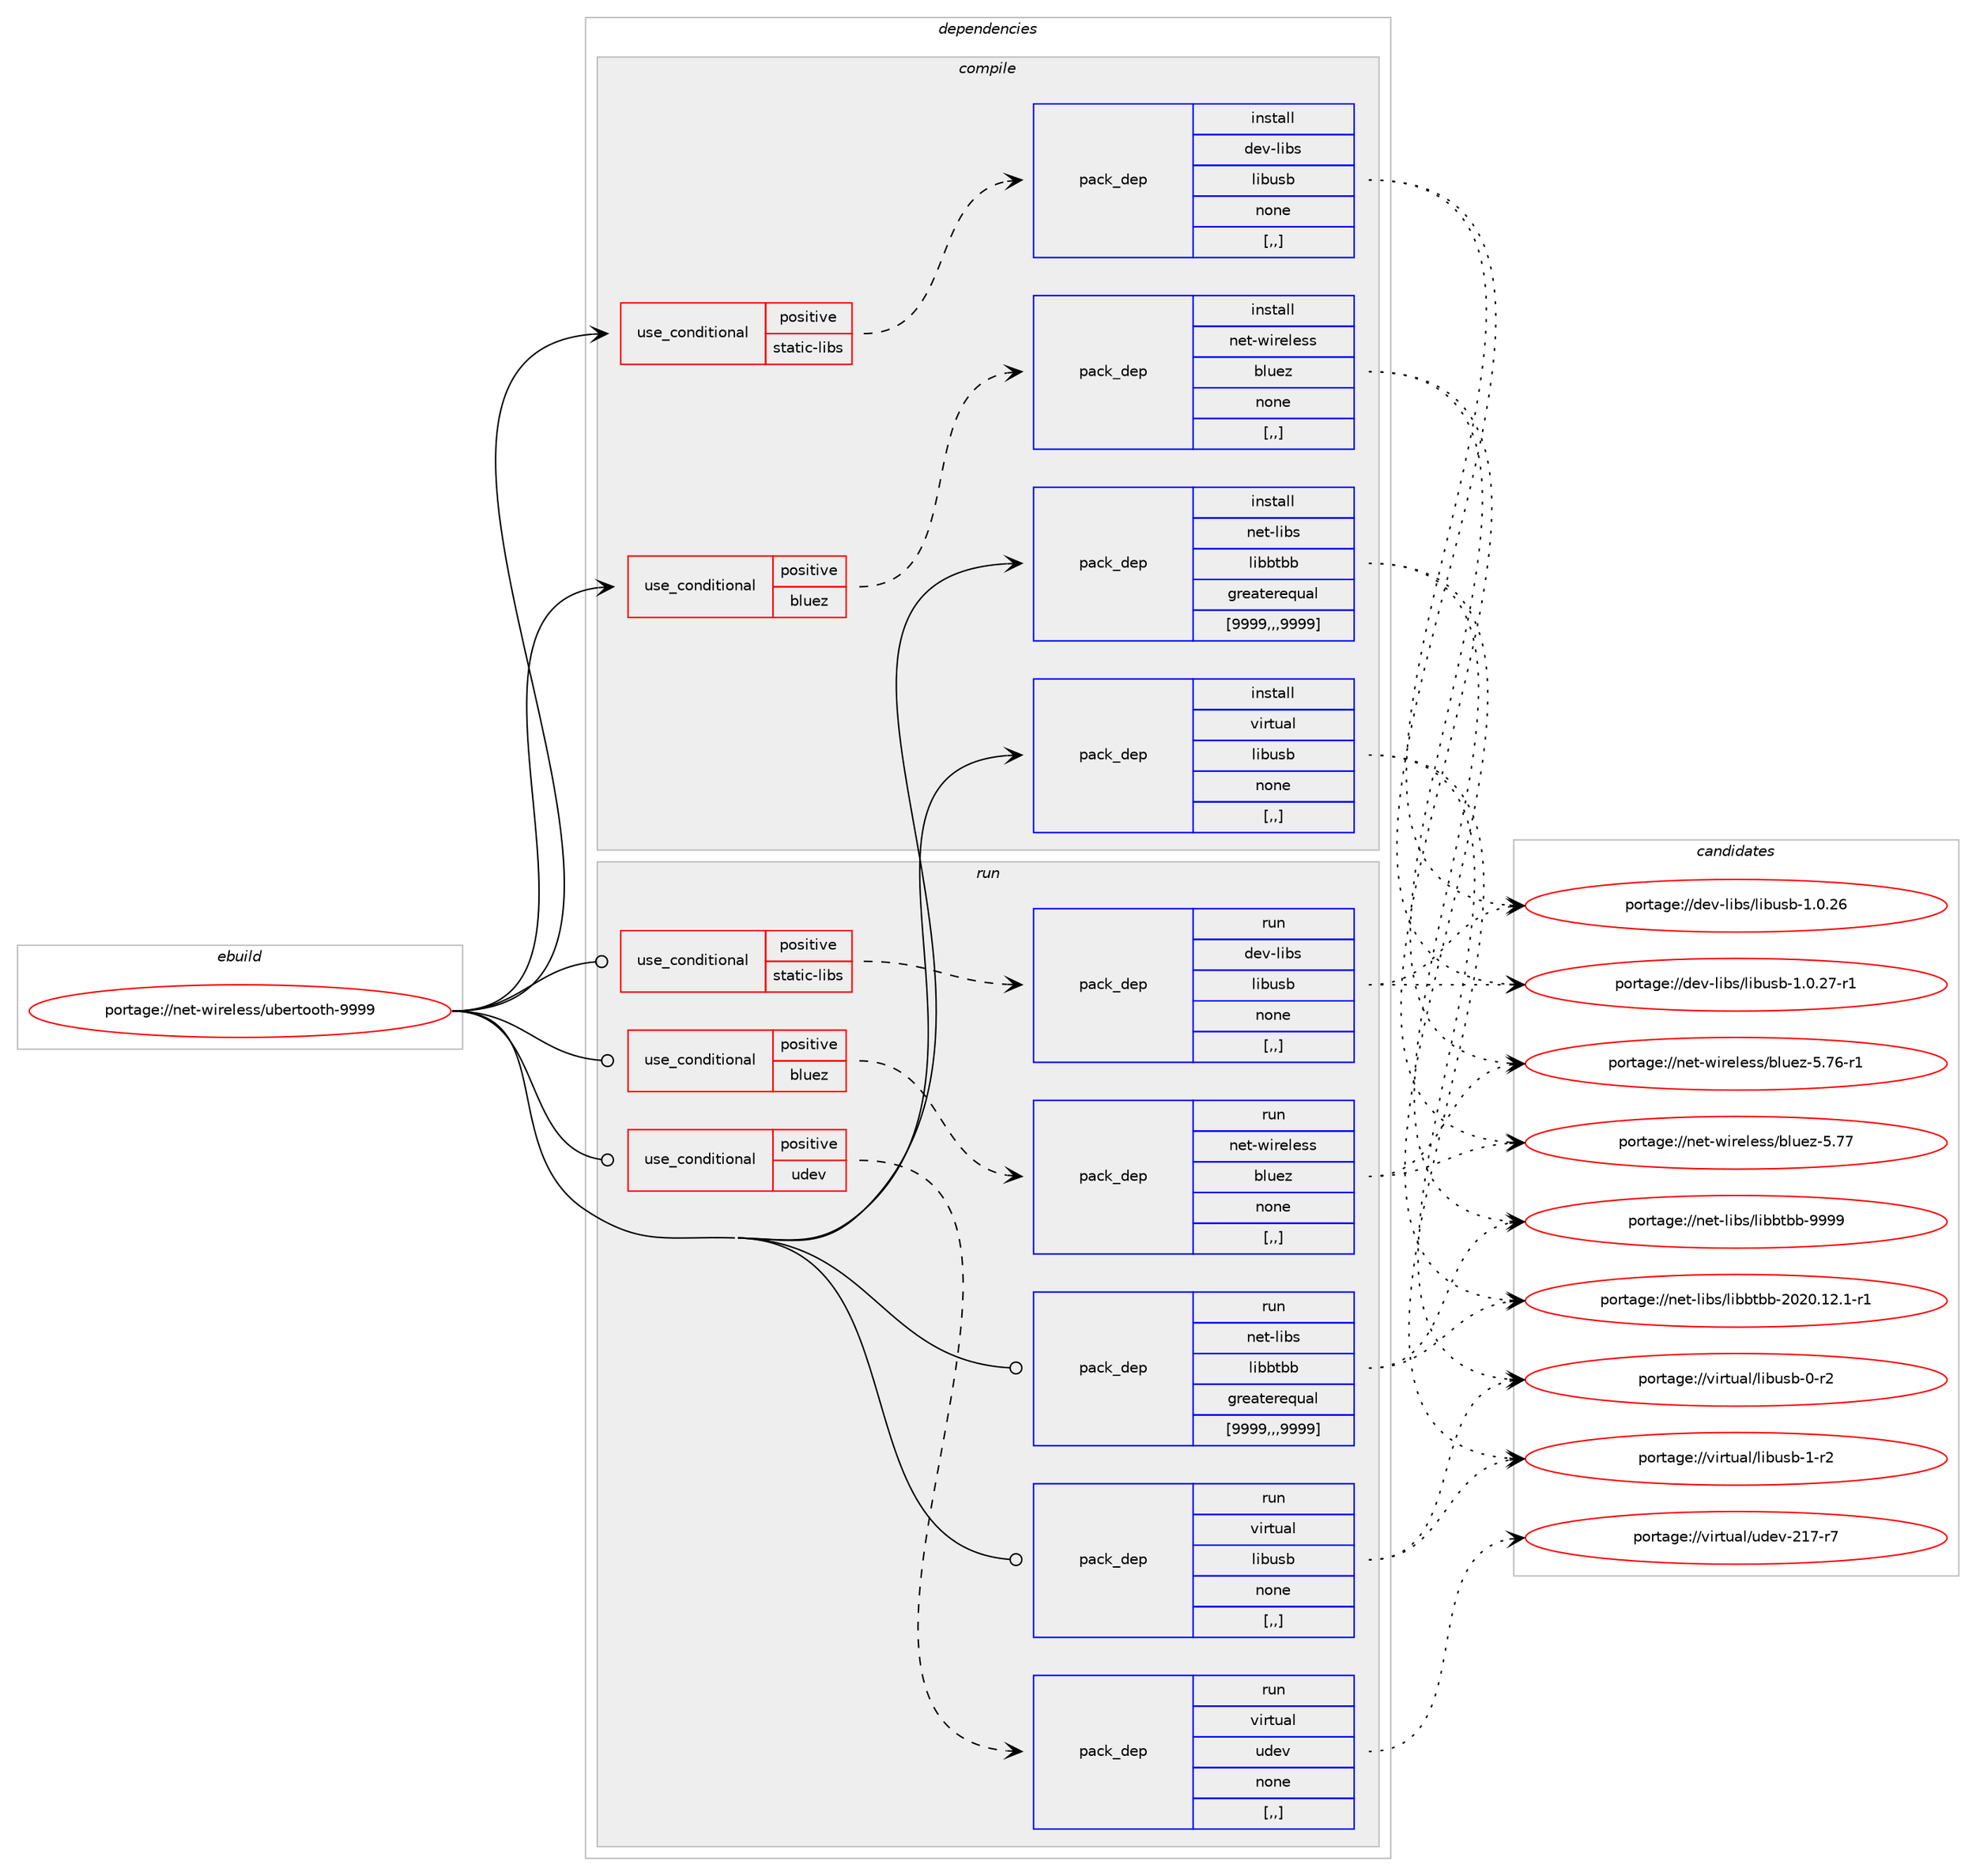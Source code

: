 digraph prolog {

# *************
# Graph options
# *************

newrank=true;
concentrate=true;
compound=true;
graph [rankdir=LR,fontname=Helvetica,fontsize=10,ranksep=1.5];#, ranksep=2.5, nodesep=0.2];
edge  [arrowhead=vee];
node  [fontname=Helvetica,fontsize=10];

# **********
# The ebuild
# **********

subgraph cluster_leftcol {
color=gray;
label=<<i>ebuild</i>>;
id [label="portage://net-wireless/ubertooth-9999", color=red, width=4, href="../net-wireless/ubertooth-9999.svg"];
}

# ****************
# The dependencies
# ****************

subgraph cluster_midcol {
color=gray;
label=<<i>dependencies</i>>;
subgraph cluster_compile {
fillcolor="#eeeeee";
style=filled;
label=<<i>compile</i>>;
subgraph cond103338 {
dependency390180 [label=<<TABLE BORDER="0" CELLBORDER="1" CELLSPACING="0" CELLPADDING="4"><TR><TD ROWSPAN="3" CELLPADDING="10">use_conditional</TD></TR><TR><TD>positive</TD></TR><TR><TD>bluez</TD></TR></TABLE>>, shape=none, color=red];
subgraph pack284051 {
dependency390181 [label=<<TABLE BORDER="0" CELLBORDER="1" CELLSPACING="0" CELLPADDING="4" WIDTH="220"><TR><TD ROWSPAN="6" CELLPADDING="30">pack_dep</TD></TR><TR><TD WIDTH="110">install</TD></TR><TR><TD>net-wireless</TD></TR><TR><TD>bluez</TD></TR><TR><TD>none</TD></TR><TR><TD>[,,]</TD></TR></TABLE>>, shape=none, color=blue];
}
dependency390180:e -> dependency390181:w [weight=20,style="dashed",arrowhead="vee"];
}
id:e -> dependency390180:w [weight=20,style="solid",arrowhead="vee"];
subgraph cond103339 {
dependency390182 [label=<<TABLE BORDER="0" CELLBORDER="1" CELLSPACING="0" CELLPADDING="4"><TR><TD ROWSPAN="3" CELLPADDING="10">use_conditional</TD></TR><TR><TD>positive</TD></TR><TR><TD>static-libs</TD></TR></TABLE>>, shape=none, color=red];
subgraph pack284052 {
dependency390183 [label=<<TABLE BORDER="0" CELLBORDER="1" CELLSPACING="0" CELLPADDING="4" WIDTH="220"><TR><TD ROWSPAN="6" CELLPADDING="30">pack_dep</TD></TR><TR><TD WIDTH="110">install</TD></TR><TR><TD>dev-libs</TD></TR><TR><TD>libusb</TD></TR><TR><TD>none</TD></TR><TR><TD>[,,]</TD></TR></TABLE>>, shape=none, color=blue];
}
dependency390182:e -> dependency390183:w [weight=20,style="dashed",arrowhead="vee"];
}
id:e -> dependency390182:w [weight=20,style="solid",arrowhead="vee"];
subgraph pack284053 {
dependency390184 [label=<<TABLE BORDER="0" CELLBORDER="1" CELLSPACING="0" CELLPADDING="4" WIDTH="220"><TR><TD ROWSPAN="6" CELLPADDING="30">pack_dep</TD></TR><TR><TD WIDTH="110">install</TD></TR><TR><TD>net-libs</TD></TR><TR><TD>libbtbb</TD></TR><TR><TD>greaterequal</TD></TR><TR><TD>[9999,,,9999]</TD></TR></TABLE>>, shape=none, color=blue];
}
id:e -> dependency390184:w [weight=20,style="solid",arrowhead="vee"];
subgraph pack284054 {
dependency390185 [label=<<TABLE BORDER="0" CELLBORDER="1" CELLSPACING="0" CELLPADDING="4" WIDTH="220"><TR><TD ROWSPAN="6" CELLPADDING="30">pack_dep</TD></TR><TR><TD WIDTH="110">install</TD></TR><TR><TD>virtual</TD></TR><TR><TD>libusb</TD></TR><TR><TD>none</TD></TR><TR><TD>[,,]</TD></TR></TABLE>>, shape=none, color=blue];
}
id:e -> dependency390185:w [weight=20,style="solid",arrowhead="vee"];
}
subgraph cluster_compileandrun {
fillcolor="#eeeeee";
style=filled;
label=<<i>compile and run</i>>;
}
subgraph cluster_run {
fillcolor="#eeeeee";
style=filled;
label=<<i>run</i>>;
subgraph cond103340 {
dependency390186 [label=<<TABLE BORDER="0" CELLBORDER="1" CELLSPACING="0" CELLPADDING="4"><TR><TD ROWSPAN="3" CELLPADDING="10">use_conditional</TD></TR><TR><TD>positive</TD></TR><TR><TD>bluez</TD></TR></TABLE>>, shape=none, color=red];
subgraph pack284055 {
dependency390187 [label=<<TABLE BORDER="0" CELLBORDER="1" CELLSPACING="0" CELLPADDING="4" WIDTH="220"><TR><TD ROWSPAN="6" CELLPADDING="30">pack_dep</TD></TR><TR><TD WIDTH="110">run</TD></TR><TR><TD>net-wireless</TD></TR><TR><TD>bluez</TD></TR><TR><TD>none</TD></TR><TR><TD>[,,]</TD></TR></TABLE>>, shape=none, color=blue];
}
dependency390186:e -> dependency390187:w [weight=20,style="dashed",arrowhead="vee"];
}
id:e -> dependency390186:w [weight=20,style="solid",arrowhead="odot"];
subgraph cond103341 {
dependency390188 [label=<<TABLE BORDER="0" CELLBORDER="1" CELLSPACING="0" CELLPADDING="4"><TR><TD ROWSPAN="3" CELLPADDING="10">use_conditional</TD></TR><TR><TD>positive</TD></TR><TR><TD>static-libs</TD></TR></TABLE>>, shape=none, color=red];
subgraph pack284056 {
dependency390189 [label=<<TABLE BORDER="0" CELLBORDER="1" CELLSPACING="0" CELLPADDING="4" WIDTH="220"><TR><TD ROWSPAN="6" CELLPADDING="30">pack_dep</TD></TR><TR><TD WIDTH="110">run</TD></TR><TR><TD>dev-libs</TD></TR><TR><TD>libusb</TD></TR><TR><TD>none</TD></TR><TR><TD>[,,]</TD></TR></TABLE>>, shape=none, color=blue];
}
dependency390188:e -> dependency390189:w [weight=20,style="dashed",arrowhead="vee"];
}
id:e -> dependency390188:w [weight=20,style="solid",arrowhead="odot"];
subgraph cond103342 {
dependency390190 [label=<<TABLE BORDER="0" CELLBORDER="1" CELLSPACING="0" CELLPADDING="4"><TR><TD ROWSPAN="3" CELLPADDING="10">use_conditional</TD></TR><TR><TD>positive</TD></TR><TR><TD>udev</TD></TR></TABLE>>, shape=none, color=red];
subgraph pack284057 {
dependency390191 [label=<<TABLE BORDER="0" CELLBORDER="1" CELLSPACING="0" CELLPADDING="4" WIDTH="220"><TR><TD ROWSPAN="6" CELLPADDING="30">pack_dep</TD></TR><TR><TD WIDTH="110">run</TD></TR><TR><TD>virtual</TD></TR><TR><TD>udev</TD></TR><TR><TD>none</TD></TR><TR><TD>[,,]</TD></TR></TABLE>>, shape=none, color=blue];
}
dependency390190:e -> dependency390191:w [weight=20,style="dashed",arrowhead="vee"];
}
id:e -> dependency390190:w [weight=20,style="solid",arrowhead="odot"];
subgraph pack284058 {
dependency390192 [label=<<TABLE BORDER="0" CELLBORDER="1" CELLSPACING="0" CELLPADDING="4" WIDTH="220"><TR><TD ROWSPAN="6" CELLPADDING="30">pack_dep</TD></TR><TR><TD WIDTH="110">run</TD></TR><TR><TD>net-libs</TD></TR><TR><TD>libbtbb</TD></TR><TR><TD>greaterequal</TD></TR><TR><TD>[9999,,,9999]</TD></TR></TABLE>>, shape=none, color=blue];
}
id:e -> dependency390192:w [weight=20,style="solid",arrowhead="odot"];
subgraph pack284059 {
dependency390193 [label=<<TABLE BORDER="0" CELLBORDER="1" CELLSPACING="0" CELLPADDING="4" WIDTH="220"><TR><TD ROWSPAN="6" CELLPADDING="30">pack_dep</TD></TR><TR><TD WIDTH="110">run</TD></TR><TR><TD>virtual</TD></TR><TR><TD>libusb</TD></TR><TR><TD>none</TD></TR><TR><TD>[,,]</TD></TR></TABLE>>, shape=none, color=blue];
}
id:e -> dependency390193:w [weight=20,style="solid",arrowhead="odot"];
}
}

# **************
# The candidates
# **************

subgraph cluster_choices {
rank=same;
color=gray;
label=<<i>candidates</i>>;

subgraph choice284051 {
color=black;
nodesep=1;
choice1101011164511910511410110810111511547981081171011224553465555 [label="portage://net-wireless/bluez-5.77", color=red, width=4,href="../net-wireless/bluez-5.77.svg"];
choice11010111645119105114101108101115115479810811710112245534655544511449 [label="portage://net-wireless/bluez-5.76-r1", color=red, width=4,href="../net-wireless/bluez-5.76-r1.svg"];
dependency390181:e -> choice1101011164511910511410110810111511547981081171011224553465555:w [style=dotted,weight="100"];
dependency390181:e -> choice11010111645119105114101108101115115479810811710112245534655544511449:w [style=dotted,weight="100"];
}
subgraph choice284052 {
color=black;
nodesep=1;
choice1001011184510810598115471081059811711598454946484650554511449 [label="portage://dev-libs/libusb-1.0.27-r1", color=red, width=4,href="../dev-libs/libusb-1.0.27-r1.svg"];
choice100101118451081059811547108105981171159845494648465054 [label="portage://dev-libs/libusb-1.0.26", color=red, width=4,href="../dev-libs/libusb-1.0.26.svg"];
dependency390183:e -> choice1001011184510810598115471081059811711598454946484650554511449:w [style=dotted,weight="100"];
dependency390183:e -> choice100101118451081059811547108105981171159845494648465054:w [style=dotted,weight="100"];
}
subgraph choice284053 {
color=black;
nodesep=1;
choice110101116451081059811547108105989811698984557575757 [label="portage://net-libs/libbtbb-9999", color=red, width=4,href="../net-libs/libbtbb-9999.svg"];
choice11010111645108105981154710810598981169898455048504846495046494511449 [label="portage://net-libs/libbtbb-2020.12.1-r1", color=red, width=4,href="../net-libs/libbtbb-2020.12.1-r1.svg"];
dependency390184:e -> choice110101116451081059811547108105989811698984557575757:w [style=dotted,weight="100"];
dependency390184:e -> choice11010111645108105981154710810598981169898455048504846495046494511449:w [style=dotted,weight="100"];
}
subgraph choice284054 {
color=black;
nodesep=1;
choice1181051141161179710847108105981171159845494511450 [label="portage://virtual/libusb-1-r2", color=red, width=4,href="../virtual/libusb-1-r2.svg"];
choice1181051141161179710847108105981171159845484511450 [label="portage://virtual/libusb-0-r2", color=red, width=4,href="../virtual/libusb-0-r2.svg"];
dependency390185:e -> choice1181051141161179710847108105981171159845494511450:w [style=dotted,weight="100"];
dependency390185:e -> choice1181051141161179710847108105981171159845484511450:w [style=dotted,weight="100"];
}
subgraph choice284055 {
color=black;
nodesep=1;
choice1101011164511910511410110810111511547981081171011224553465555 [label="portage://net-wireless/bluez-5.77", color=red, width=4,href="../net-wireless/bluez-5.77.svg"];
choice11010111645119105114101108101115115479810811710112245534655544511449 [label="portage://net-wireless/bluez-5.76-r1", color=red, width=4,href="../net-wireless/bluez-5.76-r1.svg"];
dependency390187:e -> choice1101011164511910511410110810111511547981081171011224553465555:w [style=dotted,weight="100"];
dependency390187:e -> choice11010111645119105114101108101115115479810811710112245534655544511449:w [style=dotted,weight="100"];
}
subgraph choice284056 {
color=black;
nodesep=1;
choice1001011184510810598115471081059811711598454946484650554511449 [label="portage://dev-libs/libusb-1.0.27-r1", color=red, width=4,href="../dev-libs/libusb-1.0.27-r1.svg"];
choice100101118451081059811547108105981171159845494648465054 [label="portage://dev-libs/libusb-1.0.26", color=red, width=4,href="../dev-libs/libusb-1.0.26.svg"];
dependency390189:e -> choice1001011184510810598115471081059811711598454946484650554511449:w [style=dotted,weight="100"];
dependency390189:e -> choice100101118451081059811547108105981171159845494648465054:w [style=dotted,weight="100"];
}
subgraph choice284057 {
color=black;
nodesep=1;
choice1181051141161179710847117100101118455049554511455 [label="portage://virtual/udev-217-r7", color=red, width=4,href="../virtual/udev-217-r7.svg"];
dependency390191:e -> choice1181051141161179710847117100101118455049554511455:w [style=dotted,weight="100"];
}
subgraph choice284058 {
color=black;
nodesep=1;
choice110101116451081059811547108105989811698984557575757 [label="portage://net-libs/libbtbb-9999", color=red, width=4,href="../net-libs/libbtbb-9999.svg"];
choice11010111645108105981154710810598981169898455048504846495046494511449 [label="portage://net-libs/libbtbb-2020.12.1-r1", color=red, width=4,href="../net-libs/libbtbb-2020.12.1-r1.svg"];
dependency390192:e -> choice110101116451081059811547108105989811698984557575757:w [style=dotted,weight="100"];
dependency390192:e -> choice11010111645108105981154710810598981169898455048504846495046494511449:w [style=dotted,weight="100"];
}
subgraph choice284059 {
color=black;
nodesep=1;
choice1181051141161179710847108105981171159845494511450 [label="portage://virtual/libusb-1-r2", color=red, width=4,href="../virtual/libusb-1-r2.svg"];
choice1181051141161179710847108105981171159845484511450 [label="portage://virtual/libusb-0-r2", color=red, width=4,href="../virtual/libusb-0-r2.svg"];
dependency390193:e -> choice1181051141161179710847108105981171159845494511450:w [style=dotted,weight="100"];
dependency390193:e -> choice1181051141161179710847108105981171159845484511450:w [style=dotted,weight="100"];
}
}

}
